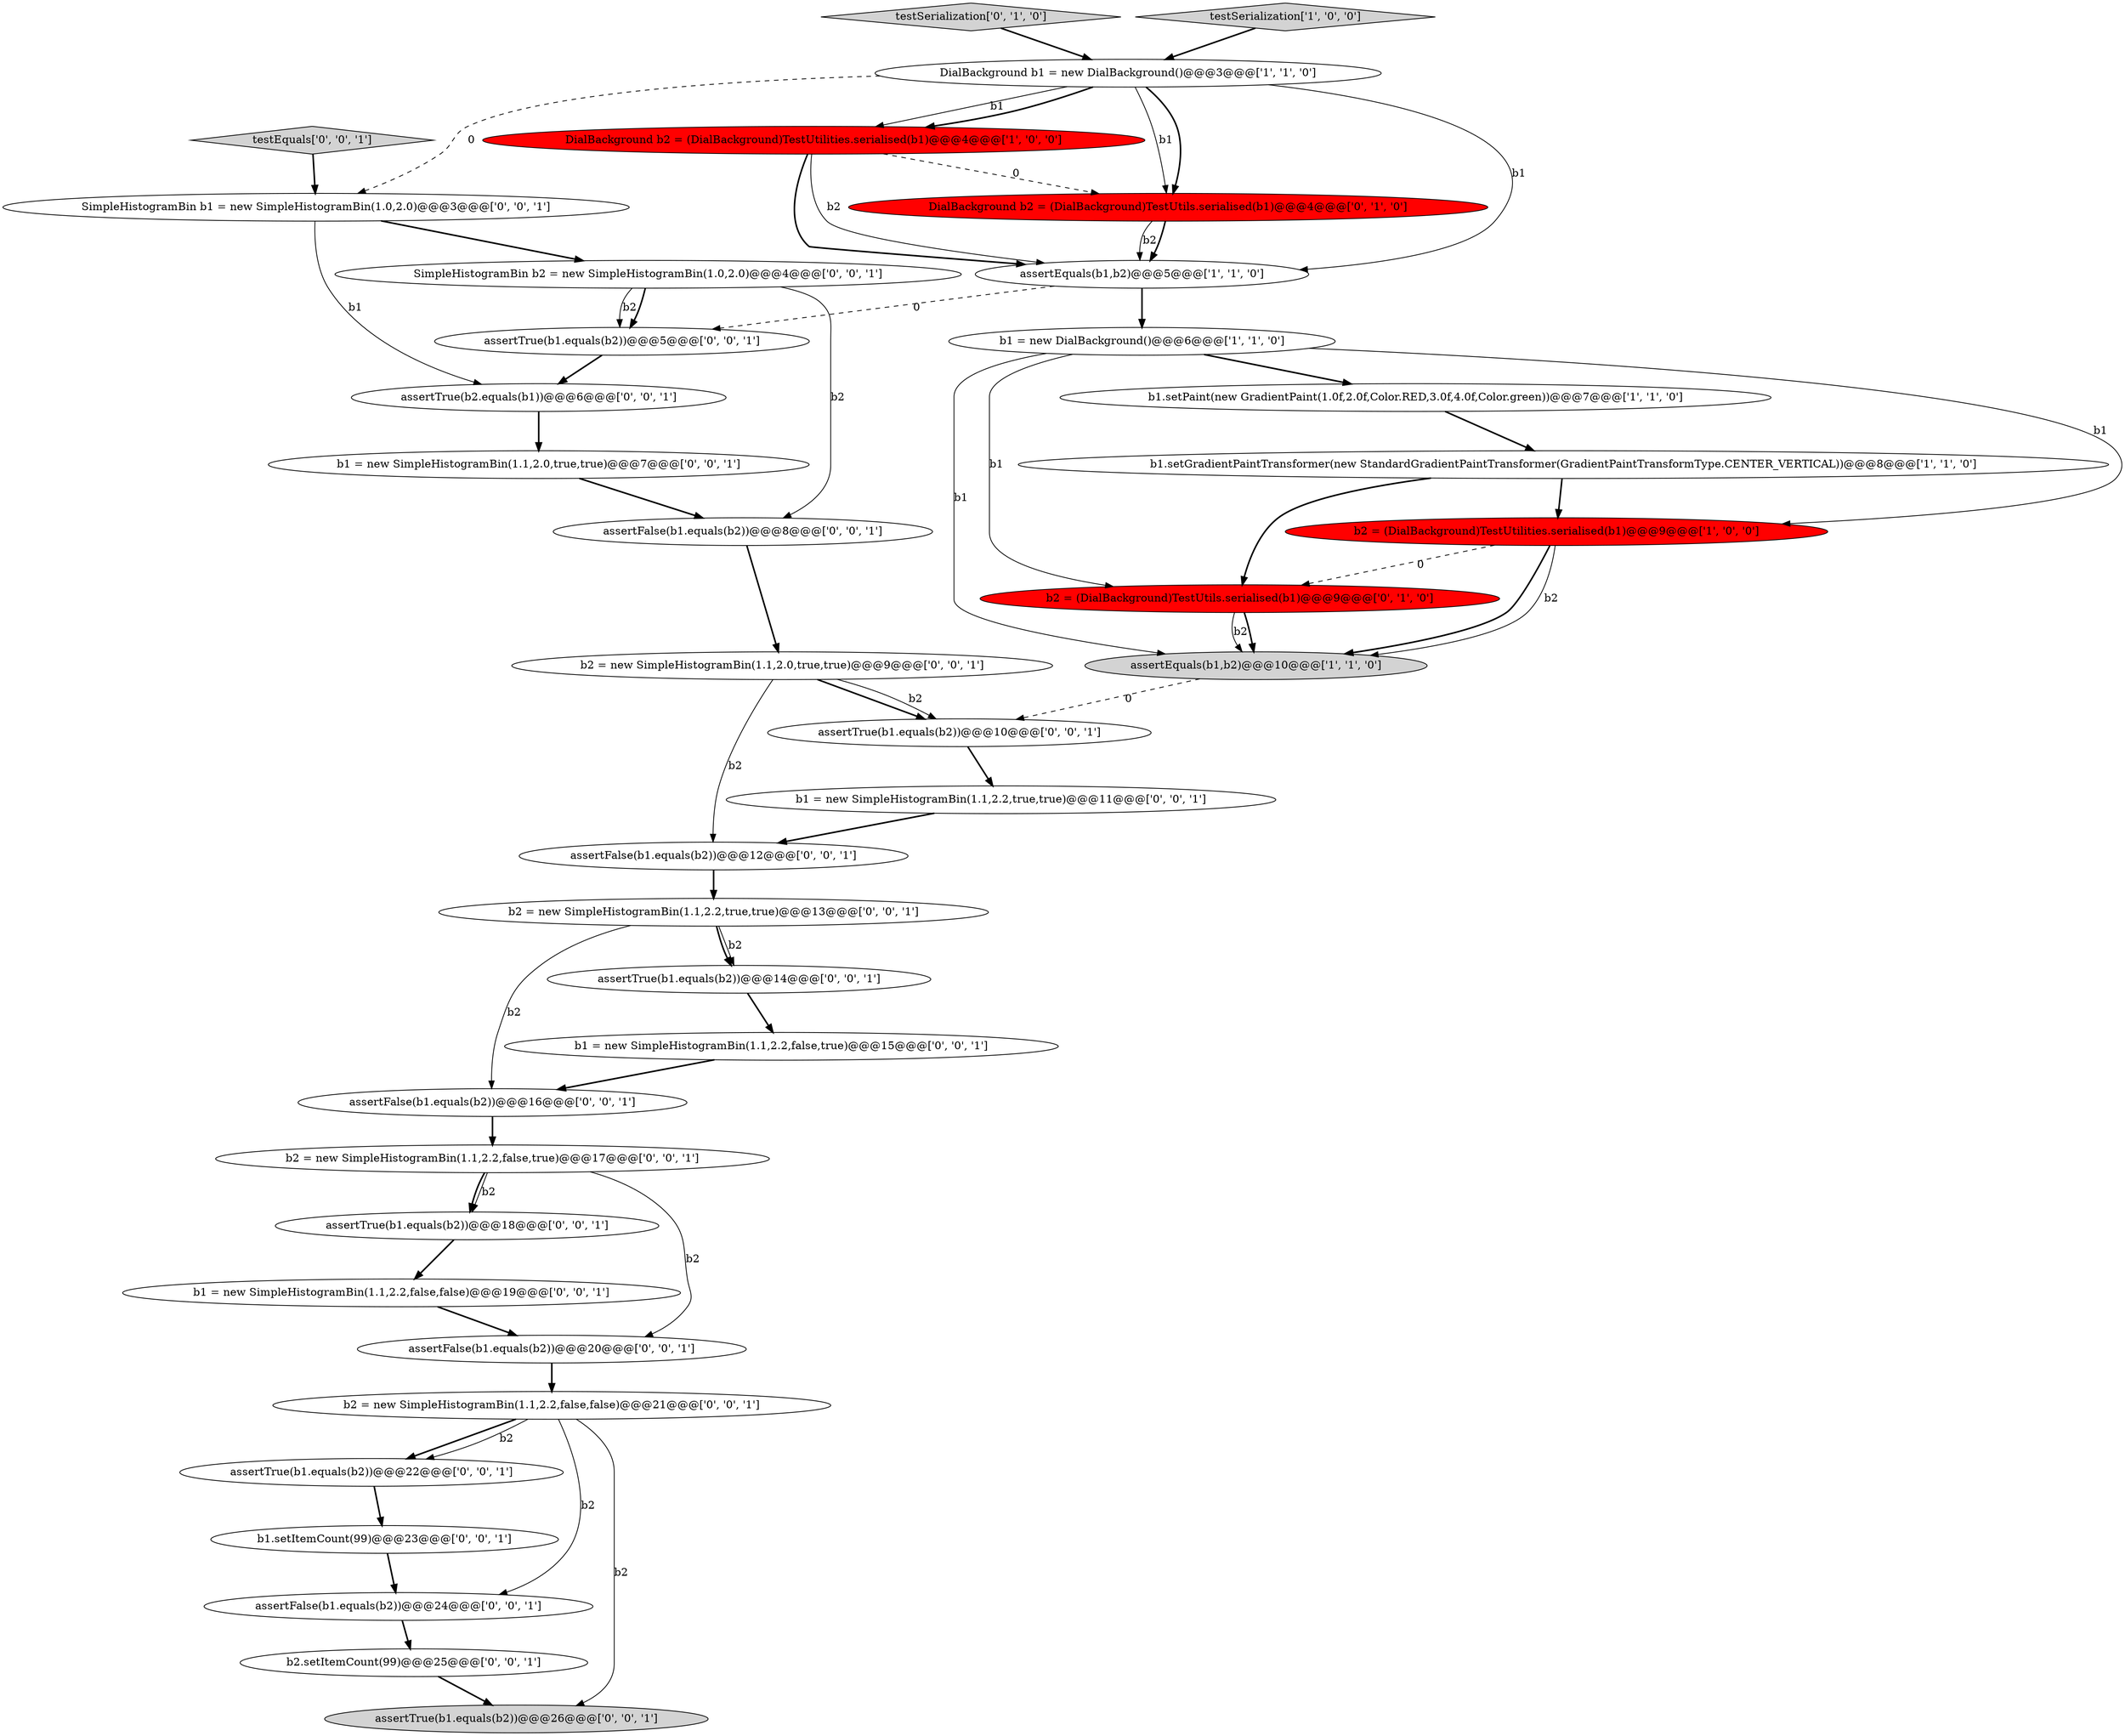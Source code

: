 digraph {
22 [style = filled, label = "b2 = new SimpleHistogramBin(1.1,2.2,true,true)@@@13@@@['0', '0', '1']", fillcolor = white, shape = ellipse image = "AAA0AAABBB3BBB"];
11 [style = filled, label = "testSerialization['0', '1', '0']", fillcolor = lightgray, shape = diamond image = "AAA0AAABBB2BBB"];
17 [style = filled, label = "assertFalse(b1.equals(b2))@@@16@@@['0', '0', '1']", fillcolor = white, shape = ellipse image = "AAA0AAABBB3BBB"];
21 [style = filled, label = "b1 = new SimpleHistogramBin(1.1,2.2,false,false)@@@19@@@['0', '0', '1']", fillcolor = white, shape = ellipse image = "AAA0AAABBB3BBB"];
23 [style = filled, label = "assertTrue(b2.equals(b1))@@@6@@@['0', '0', '1']", fillcolor = white, shape = ellipse image = "AAA0AAABBB3BBB"];
2 [style = filled, label = "assertEquals(b1,b2)@@@10@@@['1', '1', '0']", fillcolor = lightgray, shape = ellipse image = "AAA0AAABBB1BBB"];
7 [style = filled, label = "b1 = new DialBackground()@@@6@@@['1', '1', '0']", fillcolor = white, shape = ellipse image = "AAA0AAABBB1BBB"];
12 [style = filled, label = "b2 = new SimpleHistogramBin(1.1,2.0,true,true)@@@9@@@['0', '0', '1']", fillcolor = white, shape = ellipse image = "AAA0AAABBB3BBB"];
29 [style = filled, label = "SimpleHistogramBin b1 = new SimpleHistogramBin(1.0,2.0)@@@3@@@['0', '0', '1']", fillcolor = white, shape = ellipse image = "AAA0AAABBB3BBB"];
14 [style = filled, label = "b2.setItemCount(99)@@@25@@@['0', '0', '1']", fillcolor = white, shape = ellipse image = "AAA0AAABBB3BBB"];
36 [style = filled, label = "assertTrue(b1.equals(b2))@@@22@@@['0', '0', '1']", fillcolor = white, shape = ellipse image = "AAA0AAABBB3BBB"];
19 [style = filled, label = "assertTrue(b1.equals(b2))@@@10@@@['0', '0', '1']", fillcolor = white, shape = ellipse image = "AAA0AAABBB3BBB"];
33 [style = filled, label = "b1.setItemCount(99)@@@23@@@['0', '0', '1']", fillcolor = white, shape = ellipse image = "AAA0AAABBB3BBB"];
1 [style = filled, label = "b1.setGradientPaintTransformer(new StandardGradientPaintTransformer(GradientPaintTransformType.CENTER_VERTICAL))@@@8@@@['1', '1', '0']", fillcolor = white, shape = ellipse image = "AAA0AAABBB1BBB"];
15 [style = filled, label = "assertTrue(b1.equals(b2))@@@18@@@['0', '0', '1']", fillcolor = white, shape = ellipse image = "AAA0AAABBB3BBB"];
26 [style = filled, label = "assertFalse(b1.equals(b2))@@@8@@@['0', '0', '1']", fillcolor = white, shape = ellipse image = "AAA0AAABBB3BBB"];
20 [style = filled, label = "assertFalse(b1.equals(b2))@@@20@@@['0', '0', '1']", fillcolor = white, shape = ellipse image = "AAA0AAABBB3BBB"];
25 [style = filled, label = "assertTrue(b1.equals(b2))@@@14@@@['0', '0', '1']", fillcolor = white, shape = ellipse image = "AAA0AAABBB3BBB"];
24 [style = filled, label = "b1 = new SimpleHistogramBin(1.1,2.2,true,true)@@@11@@@['0', '0', '1']", fillcolor = white, shape = ellipse image = "AAA0AAABBB3BBB"];
32 [style = filled, label = "b1 = new SimpleHistogramBin(1.1,2.2,false,true)@@@15@@@['0', '0', '1']", fillcolor = white, shape = ellipse image = "AAA0AAABBB3BBB"];
34 [style = filled, label = "assertTrue(b1.equals(b2))@@@5@@@['0', '0', '1']", fillcolor = white, shape = ellipse image = "AAA0AAABBB3BBB"];
6 [style = filled, label = "DialBackground b2 = (DialBackground)TestUtilities.serialised(b1)@@@4@@@['1', '0', '0']", fillcolor = red, shape = ellipse image = "AAA1AAABBB1BBB"];
30 [style = filled, label = "assertTrue(b1.equals(b2))@@@26@@@['0', '0', '1']", fillcolor = lightgray, shape = ellipse image = "AAA0AAABBB3BBB"];
35 [style = filled, label = "b2 = new SimpleHistogramBin(1.1,2.2,false,true)@@@17@@@['0', '0', '1']", fillcolor = white, shape = ellipse image = "AAA0AAABBB3BBB"];
9 [style = filled, label = "b2 = (DialBackground)TestUtils.serialised(b1)@@@9@@@['0', '1', '0']", fillcolor = red, shape = ellipse image = "AAA1AAABBB2BBB"];
10 [style = filled, label = "DialBackground b2 = (DialBackground)TestUtils.serialised(b1)@@@4@@@['0', '1', '0']", fillcolor = red, shape = ellipse image = "AAA1AAABBB2BBB"];
16 [style = filled, label = "assertFalse(b1.equals(b2))@@@24@@@['0', '0', '1']", fillcolor = white, shape = ellipse image = "AAA0AAABBB3BBB"];
18 [style = filled, label = "b1 = new SimpleHistogramBin(1.1,2.0,true,true)@@@7@@@['0', '0', '1']", fillcolor = white, shape = ellipse image = "AAA0AAABBB3BBB"];
28 [style = filled, label = "assertFalse(b1.equals(b2))@@@12@@@['0', '0', '1']", fillcolor = white, shape = ellipse image = "AAA0AAABBB3BBB"];
13 [style = filled, label = "testEquals['0', '0', '1']", fillcolor = lightgray, shape = diamond image = "AAA0AAABBB3BBB"];
31 [style = filled, label = "SimpleHistogramBin b2 = new SimpleHistogramBin(1.0,2.0)@@@4@@@['0', '0', '1']", fillcolor = white, shape = ellipse image = "AAA0AAABBB3BBB"];
5 [style = filled, label = "testSerialization['1', '0', '0']", fillcolor = lightgray, shape = diamond image = "AAA0AAABBB1BBB"];
8 [style = filled, label = "b1.setPaint(new GradientPaint(1.0f,2.0f,Color.RED,3.0f,4.0f,Color.green))@@@7@@@['1', '1', '0']", fillcolor = white, shape = ellipse image = "AAA0AAABBB1BBB"];
0 [style = filled, label = "assertEquals(b1,b2)@@@5@@@['1', '1', '0']", fillcolor = white, shape = ellipse image = "AAA0AAABBB1BBB"];
27 [style = filled, label = "b2 = new SimpleHistogramBin(1.1,2.2,false,false)@@@21@@@['0', '0', '1']", fillcolor = white, shape = ellipse image = "AAA0AAABBB3BBB"];
3 [style = filled, label = "DialBackground b1 = new DialBackground()@@@3@@@['1', '1', '0']", fillcolor = white, shape = ellipse image = "AAA0AAABBB1BBB"];
4 [style = filled, label = "b2 = (DialBackground)TestUtilities.serialised(b1)@@@9@@@['1', '0', '0']", fillcolor = red, shape = ellipse image = "AAA1AAABBB1BBB"];
3->29 [style = dashed, label="0"];
5->3 [style = bold, label=""];
24->28 [style = bold, label=""];
22->25 [style = bold, label=""];
1->4 [style = bold, label=""];
33->16 [style = bold, label=""];
9->2 [style = solid, label="b2"];
3->10 [style = solid, label="b1"];
31->34 [style = solid, label="b2"];
27->36 [style = bold, label=""];
14->30 [style = bold, label=""];
2->19 [style = dashed, label="0"];
35->15 [style = bold, label=""];
9->2 [style = bold, label=""];
15->21 [style = bold, label=""];
29->31 [style = bold, label=""];
18->26 [style = bold, label=""];
25->32 [style = bold, label=""];
7->4 [style = solid, label="b1"];
3->0 [style = solid, label="b1"];
3->6 [style = solid, label="b1"];
3->6 [style = bold, label=""];
22->25 [style = solid, label="b2"];
10->0 [style = solid, label="b2"];
35->20 [style = solid, label="b2"];
6->0 [style = bold, label=""];
4->2 [style = bold, label=""];
27->36 [style = solid, label="b2"];
7->8 [style = bold, label=""];
36->33 [style = bold, label=""];
27->16 [style = solid, label="b2"];
1->9 [style = bold, label=""];
31->34 [style = bold, label=""];
6->10 [style = dashed, label="0"];
0->7 [style = bold, label=""];
19->24 [style = bold, label=""];
20->27 [style = bold, label=""];
8->1 [style = bold, label=""];
3->10 [style = bold, label=""];
4->9 [style = dashed, label="0"];
26->12 [style = bold, label=""];
13->29 [style = bold, label=""];
7->9 [style = solid, label="b1"];
21->20 [style = bold, label=""];
6->0 [style = solid, label="b2"];
11->3 [style = bold, label=""];
22->17 [style = solid, label="b2"];
27->30 [style = solid, label="b2"];
7->2 [style = solid, label="b1"];
10->0 [style = bold, label=""];
4->2 [style = solid, label="b2"];
0->34 [style = dashed, label="0"];
16->14 [style = bold, label=""];
34->23 [style = bold, label=""];
12->19 [style = bold, label=""];
29->23 [style = solid, label="b1"];
12->28 [style = solid, label="b2"];
32->17 [style = bold, label=""];
12->19 [style = solid, label="b2"];
23->18 [style = bold, label=""];
28->22 [style = bold, label=""];
31->26 [style = solid, label="b2"];
35->15 [style = solid, label="b2"];
17->35 [style = bold, label=""];
}
